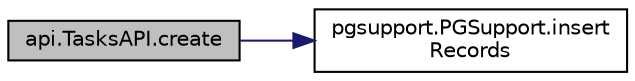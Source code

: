 digraph "api.TasksAPI.create"
{
 // LATEX_PDF_SIZE
  edge [fontname="Helvetica",fontsize="10",labelfontname="Helvetica",labelfontsize="10"];
  node [fontname="Helvetica",fontsize="10",shape=record];
  rankdir="LR";
  Node1 [label="api.TasksAPI.create",height=0.2,width=0.4,color="black", fillcolor="grey75", style="filled", fontcolor="black",tooltip=" "];
  Node1 -> Node2 [color="midnightblue",fontsize="10",style="solid",fontname="Helvetica"];
  Node2 [label="pgsupport.PGSupport.insert\lRecords",height=0.2,width=0.4,color="black", fillcolor="white", style="filled",URL="$classpgsupport_1_1PGSupport.html#a0a3ceeef9f9d74bccea0ddc944f95f89",tooltip=" "];
}
